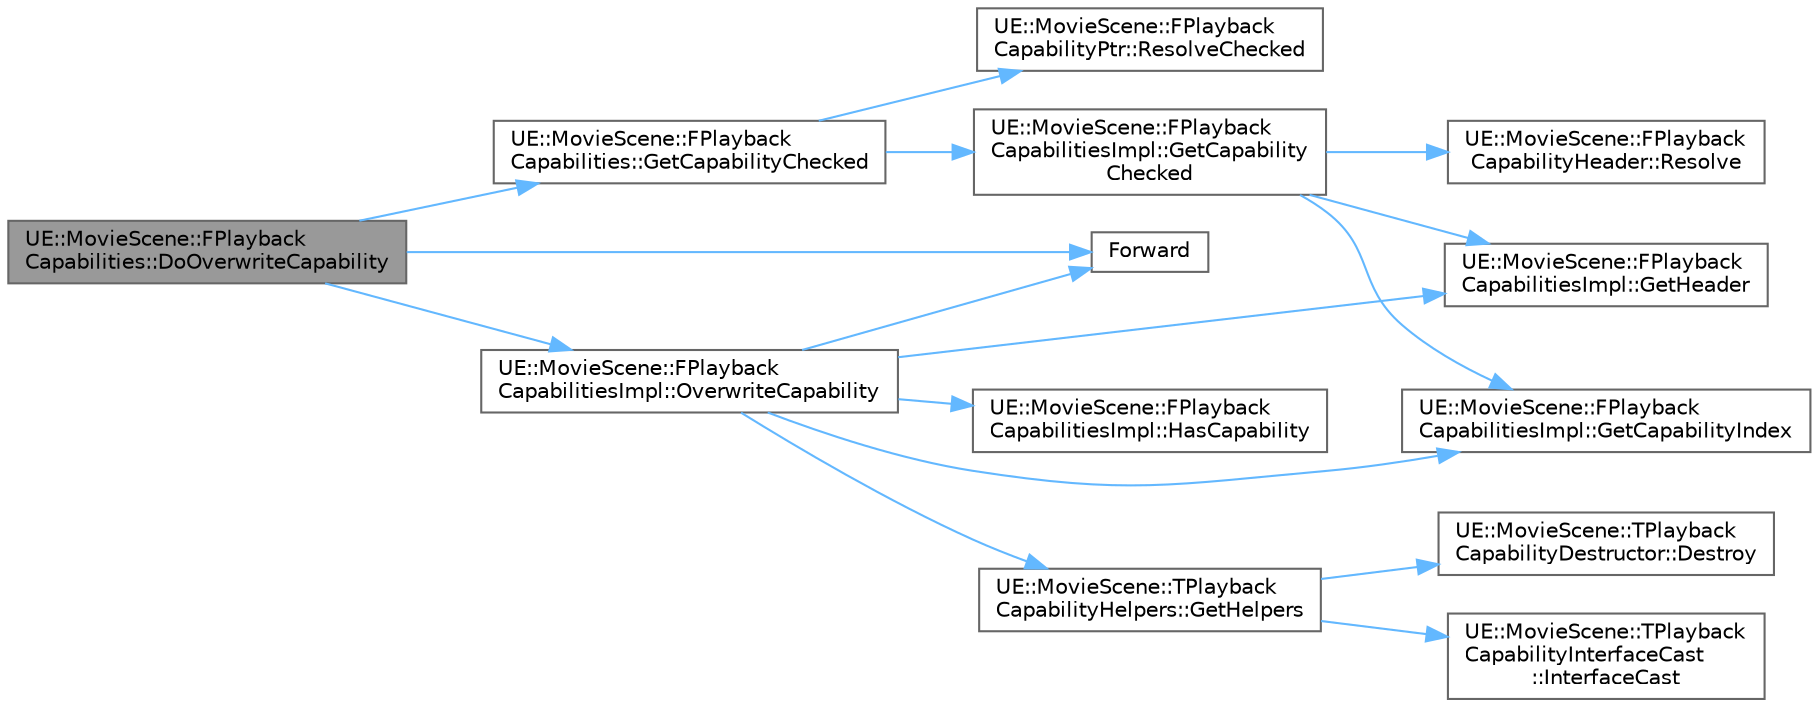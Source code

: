 digraph "UE::MovieScene::FPlaybackCapabilities::DoOverwriteCapability"
{
 // INTERACTIVE_SVG=YES
 // LATEX_PDF_SIZE
  bgcolor="transparent";
  edge [fontname=Helvetica,fontsize=10,labelfontname=Helvetica,labelfontsize=10];
  node [fontname=Helvetica,fontsize=10,shape=box,height=0.2,width=0.4];
  rankdir="LR";
  Node1 [id="Node000001",label="UE::MovieScene::FPlayback\lCapabilities::DoOverwriteCapability",height=0.2,width=0.4,color="gray40", fillcolor="grey60", style="filled", fontcolor="black",tooltip=" "];
  Node1 -> Node2 [id="edge1_Node000001_Node000002",color="steelblue1",style="solid",tooltip=" "];
  Node2 [id="Node000002",label="Forward",height=0.2,width=0.4,color="grey40", fillcolor="white", style="filled",URL="$d4/d24/UnrealTemplate_8h.html#a68f280c1d561a8899a1e9e3ea8405d00",tooltip="Forward will cast a reference to an rvalue reference."];
  Node1 -> Node3 [id="edge2_Node000001_Node000003",color="steelblue1",style="solid",tooltip=" "];
  Node3 [id="Node000003",label="UE::MovieScene::FPlayback\lCapabilities::GetCapabilityChecked",height=0.2,width=0.4,color="grey40", fillcolor="white", style="filled",URL="$d0/da8/structUE_1_1MovieScene_1_1FPlaybackCapabilities.html#af85bcf3e390a3a892c51637b891381a9",tooltip="Returns the specified capability within the container, asserts if not found."];
  Node3 -> Node4 [id="edge3_Node000003_Node000004",color="steelblue1",style="solid",tooltip=" "];
  Node4 [id="Node000004",label="UE::MovieScene::FPlayback\lCapabilitiesImpl::GetCapability\lChecked",height=0.2,width=0.4,color="grey40", fillcolor="white", style="filled",URL="$d0/d99/structUE_1_1MovieScene_1_1FPlaybackCapabilitiesImpl.html#add8c04195bfc12d98c249241283051e0",tooltip=" "];
  Node4 -> Node5 [id="edge4_Node000004_Node000005",color="steelblue1",style="solid",tooltip=" "];
  Node5 [id="Node000005",label="UE::MovieScene::FPlayback\lCapabilitiesImpl::GetCapabilityIndex",height=0.2,width=0.4,color="grey40", fillcolor="white", style="filled",URL="$d0/d99/structUE_1_1MovieScene_1_1FPlaybackCapabilitiesImpl.html#a9409c08889ed6bfd17970d486d804323",tooltip=" "];
  Node4 -> Node6 [id="edge5_Node000004_Node000006",color="steelblue1",style="solid",tooltip=" "];
  Node6 [id="Node000006",label="UE::MovieScene::FPlayback\lCapabilitiesImpl::GetHeader",height=0.2,width=0.4,color="grey40", fillcolor="white", style="filled",URL="$d0/d99/structUE_1_1MovieScene_1_1FPlaybackCapabilitiesImpl.html#a45eb03f8c8f2bfc9bb70492629739606",tooltip=" "];
  Node4 -> Node7 [id="edge6_Node000004_Node000007",color="steelblue1",style="solid",tooltip=" "];
  Node7 [id="Node000007",label="UE::MovieScene::FPlayback\lCapabilityHeader::Resolve",height=0.2,width=0.4,color="grey40", fillcolor="white", style="filled",URL="$d1/dd6/structUE_1_1MovieScene_1_1FPlaybackCapabilityHeader.html#a808fec4f4ac4aec7af12c39269cc3587",tooltip="Resolve the given raw pointer into a capability pointer."];
  Node3 -> Node8 [id="edge7_Node000003_Node000008",color="steelblue1",style="solid",tooltip=" "];
  Node8 [id="Node000008",label="UE::MovieScene::FPlayback\lCapabilityPtr::ResolveChecked",height=0.2,width=0.4,color="grey40", fillcolor="white", style="filled",URL="$da/d73/structUE_1_1MovieScene_1_1FPlaybackCapabilityPtr.html#a9c1245e38fc2449ca21461c7e84bd1bb",tooltip=" "];
  Node1 -> Node9 [id="edge8_Node000001_Node000009",color="steelblue1",style="solid",tooltip=" "];
  Node9 [id="Node000009",label="UE::MovieScene::FPlayback\lCapabilitiesImpl::OverwriteCapability",height=0.2,width=0.4,color="grey40", fillcolor="white", style="filled",URL="$d0/d99/structUE_1_1MovieScene_1_1FPlaybackCapabilitiesImpl.html#a55bf3297f57e8c75b009862584455b5d",tooltip=" "];
  Node9 -> Node2 [id="edge9_Node000009_Node000002",color="steelblue1",style="solid",tooltip=" "];
  Node9 -> Node5 [id="edge10_Node000009_Node000005",color="steelblue1",style="solid",tooltip=" "];
  Node9 -> Node6 [id="edge11_Node000009_Node000006",color="steelblue1",style="solid",tooltip=" "];
  Node9 -> Node10 [id="edge12_Node000009_Node000010",color="steelblue1",style="solid",tooltip=" "];
  Node10 [id="Node000010",label="UE::MovieScene::TPlayback\lCapabilityHelpers::GetHelpers",height=0.2,width=0.4,color="grey40", fillcolor="white", style="filled",URL="$d2/d5a/structUE_1_1MovieScene_1_1TPlaybackCapabilityHelpers.html#a0f3f517476e363ffb9eaf94fb3aea548",tooltip=" "];
  Node10 -> Node11 [id="edge13_Node000010_Node000011",color="steelblue1",style="solid",tooltip=" "];
  Node11 [id="Node000011",label="UE::MovieScene::TPlayback\lCapabilityDestructor::Destroy",height=0.2,width=0.4,color="grey40", fillcolor="white", style="filled",URL="$dd/dd2/structUE_1_1MovieScene_1_1TPlaybackCapabilityDestructor.html#ac80bb49ca223291cbc495681729fb7df",tooltip=" "];
  Node10 -> Node12 [id="edge14_Node000010_Node000012",color="steelblue1",style="solid",tooltip=" "];
  Node12 [id="Node000012",label="UE::MovieScene::TPlayback\lCapabilityInterfaceCast\l::InterfaceCast",height=0.2,width=0.4,color="grey40", fillcolor="white", style="filled",URL="$d7/d5f/structUE_1_1MovieScene_1_1TPlaybackCapabilityInterfaceCast.html#ad11cc267da8678fbc2232f9358258610",tooltip=" "];
  Node9 -> Node13 [id="edge15_Node000009_Node000013",color="steelblue1",style="solid",tooltip=" "];
  Node13 [id="Node000013",label="UE::MovieScene::FPlayback\lCapabilitiesImpl::HasCapability",height=0.2,width=0.4,color="grey40", fillcolor="white", style="filled",URL="$d0/d99/structUE_1_1MovieScene_1_1FPlaybackCapabilitiesImpl.html#a3225ebd44d3fad1e348b1c2bff77359a",tooltip=" "];
}
